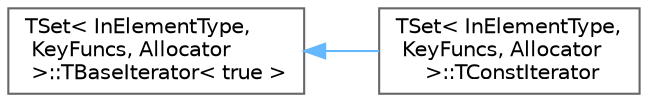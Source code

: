 digraph "Graphical Class Hierarchy"
{
 // INTERACTIVE_SVG=YES
 // LATEX_PDF_SIZE
  bgcolor="transparent";
  edge [fontname=Helvetica,fontsize=10,labelfontname=Helvetica,labelfontsize=10];
  node [fontname=Helvetica,fontsize=10,shape=box,height=0.2,width=0.4];
  rankdir="LR";
  Node0 [id="Node000000",label="TSet\< InElementType,\l KeyFuncs, Allocator\l \>::TBaseIterator\< true \>",height=0.2,width=0.4,color="grey40", fillcolor="white", style="filled",URL="$dd/d2d/classTSet_1_1TBaseIterator.html",tooltip=" "];
  Node0 -> Node1 [id="edge8389_Node000000_Node000001",dir="back",color="steelblue1",style="solid",tooltip=" "];
  Node1 [id="Node000001",label="TSet\< InElementType,\l KeyFuncs, Allocator\l \>::TConstIterator",height=0.2,width=0.4,color="grey40", fillcolor="white", style="filled",URL="$db/d23/classTSet_1_1TConstIterator.html",tooltip="Used to iterate over the elements of a const TSet."];
}
